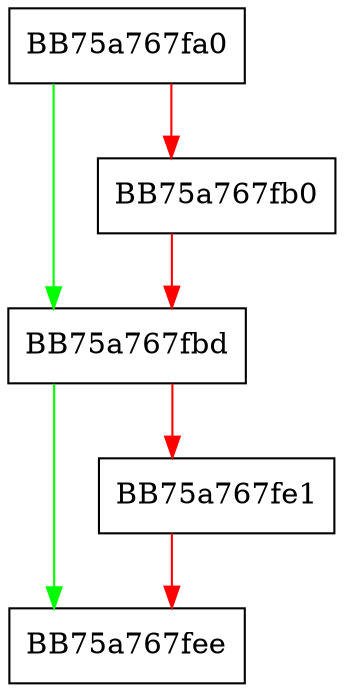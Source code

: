digraph vlib_cleanup_module {
  node [shape="box"];
  graph [splines=ortho];
  BB75a767fa0 -> BB75a767fbd [color="green"];
  BB75a767fa0 -> BB75a767fb0 [color="red"];
  BB75a767fb0 -> BB75a767fbd [color="red"];
  BB75a767fbd -> BB75a767fee [color="green"];
  BB75a767fbd -> BB75a767fe1 [color="red"];
  BB75a767fe1 -> BB75a767fee [color="red"];
}